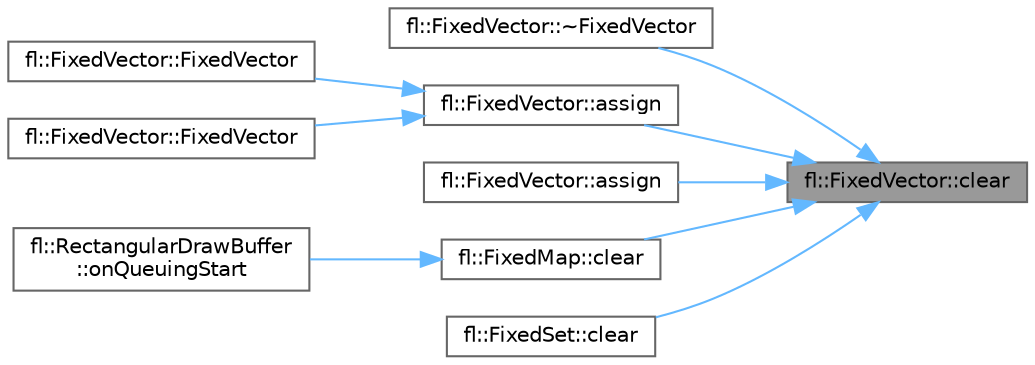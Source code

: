digraph "fl::FixedVector::clear"
{
 // LATEX_PDF_SIZE
  bgcolor="transparent";
  edge [fontname=Helvetica,fontsize=10,labelfontname=Helvetica,labelfontsize=10];
  node [fontname=Helvetica,fontsize=10,shape=box,height=0.2,width=0.4];
  rankdir="RL";
  Node1 [id="Node000001",label="fl::FixedVector::clear",height=0.2,width=0.4,color="gray40", fillcolor="grey60", style="filled", fontcolor="black",tooltip=" "];
  Node1 -> Node2 [id="edge1_Node000001_Node000002",dir="back",color="steelblue1",style="solid",tooltip=" "];
  Node2 [id="Node000002",label="fl::FixedVector::~FixedVector",height=0.2,width=0.4,color="grey40", fillcolor="white", style="filled",URL="$d3/d73/classfl_1_1_fixed_vector.html#a3545eacdaeff027d7e2acc7bdae60c64",tooltip=" "];
  Node1 -> Node3 [id="edge2_Node000001_Node000003",dir="back",color="steelblue1",style="solid",tooltip=" "];
  Node3 [id="Node000003",label="fl::FixedVector::assign",height=0.2,width=0.4,color="grey40", fillcolor="white", style="filled",URL="$d3/d73/classfl_1_1_fixed_vector.html#aecba9f7532d2a2ac32746c592efba0ab",tooltip=" "];
  Node3 -> Node4 [id="edge3_Node000003_Node000004",dir="back",color="steelblue1",style="solid",tooltip=" "];
  Node4 [id="Node000004",label="fl::FixedVector::FixedVector",height=0.2,width=0.4,color="grey40", fillcolor="white", style="filled",URL="$d3/d73/classfl_1_1_fixed_vector.html#ad067c6ec46aed67b892d565719b8ec8a",tooltip=" "];
  Node3 -> Node5 [id="edge4_Node000003_Node000005",dir="back",color="steelblue1",style="solid",tooltip=" "];
  Node5 [id="Node000005",label="fl::FixedVector::FixedVector",height=0.2,width=0.4,color="grey40", fillcolor="white", style="filled",URL="$d3/d73/classfl_1_1_fixed_vector.html#ad66d21766c16703f16cbacdce2e8b30e",tooltip=" "];
  Node1 -> Node6 [id="edge5_Node000001_Node000006",dir="back",color="steelblue1",style="solid",tooltip=" "];
  Node6 [id="Node000006",label="fl::FixedVector::assign",height=0.2,width=0.4,color="grey40", fillcolor="white", style="filled",URL="$d3/d73/classfl_1_1_fixed_vector.html#a72779714d75525dfbc46af7a4f318d9d",tooltip=" "];
  Node1 -> Node7 [id="edge6_Node000001_Node000007",dir="back",color="steelblue1",style="solid",tooltip=" "];
  Node7 [id="Node000007",label="fl::FixedMap::clear",height=0.2,width=0.4,color="grey40", fillcolor="white", style="filled",URL="$d2/df3/classfl_1_1_fixed_map.html#ab76fa7695063cb6e172b328113382e4b",tooltip=" "];
  Node7 -> Node8 [id="edge7_Node000007_Node000008",dir="back",color="steelblue1",style="solid",tooltip=" "];
  Node8 [id="Node000008",label="fl::RectangularDrawBuffer\l::onQueuingStart",height=0.2,width=0.4,color="grey40", fillcolor="white", style="filled",URL="$de/d10/classfl_1_1_rectangular_draw_buffer.html#a30615bbf72903e16ebc36fb5583ff29a",tooltip=" "];
  Node1 -> Node9 [id="edge8_Node000001_Node000009",dir="back",color="steelblue1",style="solid",tooltip=" "];
  Node9 [id="Node000009",label="fl::FixedSet::clear",height=0.2,width=0.4,color="grey40", fillcolor="white", style="filled",URL="$dd/d44/classfl_1_1_fixed_set.html#a86495993f3d470162777495f6a568b0a",tooltip=" "];
}
